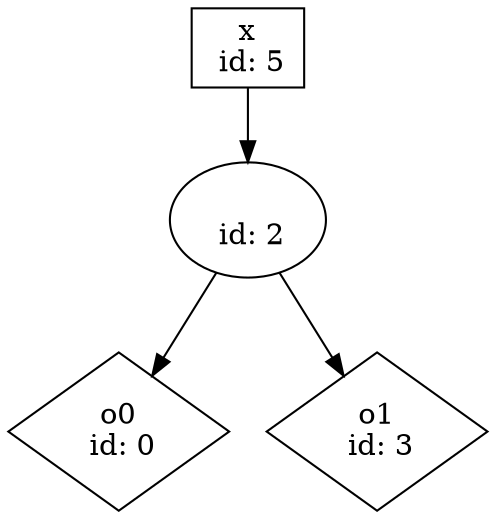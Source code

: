 digraph G {
n0 [label="o0\n id: 0",shape="diamond"];
n2 [label="\n id: 2"];
n3 [label="o1\n id: 3",shape="diamond"];
n5 [label="x\n id: 5",shape="box"];
n2 -> n0
n2 -> n3
n5 -> n2
}